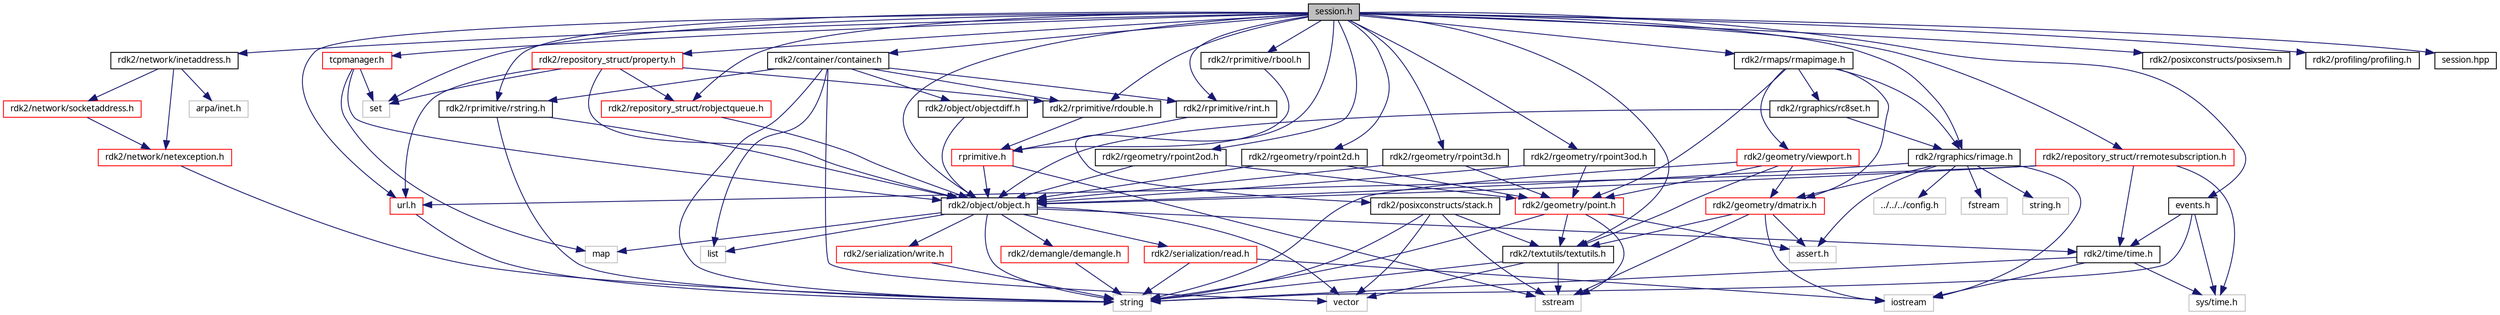 digraph G
{
  edge [fontname="FreeSans.ttf",fontsize=10,labelfontname="FreeSans.ttf",labelfontsize=10];
  node [fontname="FreeSans.ttf",fontsize=10,shape=record];
  Node1 [label="session.h",height=0.2,width=0.4,color="black", fillcolor="grey75", style="filled" fontcolor="black"];
  Node1 -> Node2 [color="midnightblue",fontsize=10,style="solid",fontname="FreeSans.ttf"];
  Node2 [label="set",height=0.2,width=0.4,color="grey75", fillcolor="white", style="filled"];
  Node1 -> Node3 [color="midnightblue",fontsize=10,style="solid",fontname="FreeSans.ttf"];
  Node3 [label="rdk2/object/object.h",height=0.2,width=0.4,color="black", fillcolor="white", style="filled",URL="$object_8h-source.html"];
  Node3 -> Node4 [color="midnightblue",fontsize=10,style="solid",fontname="FreeSans.ttf"];
  Node4 [label="list",height=0.2,width=0.4,color="grey75", fillcolor="white", style="filled"];
  Node3 -> Node5 [color="midnightblue",fontsize=10,style="solid",fontname="FreeSans.ttf"];
  Node5 [label="vector",height=0.2,width=0.4,color="grey75", fillcolor="white", style="filled"];
  Node3 -> Node6 [color="midnightblue",fontsize=10,style="solid",fontname="FreeSans.ttf"];
  Node6 [label="map",height=0.2,width=0.4,color="grey75", fillcolor="white", style="filled"];
  Node3 -> Node7 [color="midnightblue",fontsize=10,style="solid",fontname="FreeSans.ttf"];
  Node7 [label="string",height=0.2,width=0.4,color="grey75", fillcolor="white", style="filled"];
  Node3 -> Node8 [color="midnightblue",fontsize=10,style="solid",fontname="FreeSans.ttf"];
  Node8 [label="rdk2/demangle/demangle.h",height=0.2,width=0.4,color="red", fillcolor="white", style="filled",URL="$demangle_8h-source.html"];
  Node8 -> Node7 [color="midnightblue",fontsize=10,style="solid",fontname="FreeSans.ttf"];
  Node3 -> Node9 [color="midnightblue",fontsize=10,style="solid",fontname="FreeSans.ttf"];
  Node9 [label="rdk2/serialization/read.h",height=0.2,width=0.4,color="red", fillcolor="white", style="filled",URL="$read_8h-source.html"];
  Node9 -> Node7 [color="midnightblue",fontsize=10,style="solid",fontname="FreeSans.ttf"];
  Node9 -> Node10 [color="midnightblue",fontsize=10,style="solid",fontname="FreeSans.ttf"];
  Node10 [label="iostream",height=0.2,width=0.4,color="grey75", fillcolor="white", style="filled"];
  Node3 -> Node11 [color="midnightblue",fontsize=10,style="solid",fontname="FreeSans.ttf"];
  Node11 [label="rdk2/serialization/write.h",height=0.2,width=0.4,color="red", fillcolor="white", style="filled",URL="$write_8h-source.html"];
  Node11 -> Node7 [color="midnightblue",fontsize=10,style="solid",fontname="FreeSans.ttf"];
  Node3 -> Node12 [color="midnightblue",fontsize=10,style="solid",fontname="FreeSans.ttf"];
  Node12 [label="rdk2/time/time.h",height=0.2,width=0.4,color="black", fillcolor="white", style="filled",URL="$time_8h-source.html"];
  Node12 -> Node7 [color="midnightblue",fontsize=10,style="solid",fontname="FreeSans.ttf"];
  Node12 -> Node10 [color="midnightblue",fontsize=10,style="solid",fontname="FreeSans.ttf"];
  Node12 -> Node13 [color="midnightblue",fontsize=10,style="solid",fontname="FreeSans.ttf"];
  Node13 [label="sys/time.h",height=0.2,width=0.4,color="grey75", fillcolor="white", style="filled"];
  Node1 -> Node14 [color="midnightblue",fontsize=10,style="solid",fontname="FreeSans.ttf"];
  Node14 [label="rdk2/network/inetaddress.h",height=0.2,width=0.4,color="black", fillcolor="white", style="filled",URL="$inetaddress_8h-source.html"];
  Node14 -> Node15 [color="midnightblue",fontsize=10,style="solid",fontname="FreeSans.ttf"];
  Node15 [label="arpa/inet.h",height=0.2,width=0.4,color="grey75", fillcolor="white", style="filled"];
  Node14 -> Node16 [color="midnightblue",fontsize=10,style="solid",fontname="FreeSans.ttf"];
  Node16 [label="rdk2/network/socketaddress.h",height=0.2,width=0.4,color="red", fillcolor="white", style="filled",URL="$socketaddress_8h-source.html"];
  Node16 -> Node17 [color="midnightblue",fontsize=10,style="solid",fontname="FreeSans.ttf"];
  Node17 [label="rdk2/network/netexception.h",height=0.2,width=0.4,color="red", fillcolor="white", style="filled",URL="$netexception_8h-source.html"];
  Node17 -> Node7 [color="midnightblue",fontsize=10,style="solid",fontname="FreeSans.ttf"];
  Node14 -> Node17 [color="midnightblue",fontsize=10,style="solid",fontname="FreeSans.ttf"];
  Node1 -> Node18 [color="midnightblue",fontsize=10,style="solid",fontname="FreeSans.ttf"];
  Node18 [label="rdk2/posixconstructs/posixsem.h",height=0.2,width=0.4,color="black", fillcolor="white", style="filled",URL="$posixsem_8h-source.html"];
  Node1 -> Node19 [color="midnightblue",fontsize=10,style="solid",fontname="FreeSans.ttf"];
  Node19 [label="rdk2/profiling/profiling.h",height=0.2,width=0.4,color="black", fillcolor="white", style="filled",URL="$profiling_8h-source.html"];
  Node1 -> Node20 [color="midnightblue",fontsize=10,style="solid",fontname="FreeSans.ttf"];
  Node20 [label="rdk2/rprimitive/rint.h",height=0.2,width=0.4,color="black", fillcolor="white", style="filled",URL="$rint_8h-source.html"];
  Node20 -> Node21 [color="midnightblue",fontsize=10,style="solid",fontname="FreeSans.ttf"];
  Node21 [label="rprimitive.h",height=0.2,width=0.4,color="red", fillcolor="white", style="filled",URL="$rprimitive_8h-source.html"];
  Node21 -> Node22 [color="midnightblue",fontsize=10,style="solid",fontname="FreeSans.ttf"];
  Node22 [label="sstream",height=0.2,width=0.4,color="grey75", fillcolor="white", style="filled"];
  Node21 -> Node3 [color="midnightblue",fontsize=10,style="solid",fontname="FreeSans.ttf"];
  Node1 -> Node23 [color="midnightblue",fontsize=10,style="solid",fontname="FreeSans.ttf"];
  Node23 [label="rdk2/rprimitive/rstring.h",height=0.2,width=0.4,color="black", fillcolor="white", style="filled",URL="$rstring_8h-source.html"];
  Node23 -> Node3 [color="midnightblue",fontsize=10,style="solid",fontname="FreeSans.ttf"];
  Node23 -> Node7 [color="midnightblue",fontsize=10,style="solid",fontname="FreeSans.ttf"];
  Node1 -> Node24 [color="midnightblue",fontsize=10,style="solid",fontname="FreeSans.ttf"];
  Node24 [label="rdk2/rprimitive/rdouble.h",height=0.2,width=0.4,color="black", fillcolor="white", style="filled",URL="$rdouble_8h-source.html"];
  Node24 -> Node21 [color="midnightblue",fontsize=10,style="solid",fontname="FreeSans.ttf"];
  Node1 -> Node25 [color="midnightblue",fontsize=10,style="solid",fontname="FreeSans.ttf"];
  Node25 [label="rdk2/rprimitive/rbool.h",height=0.2,width=0.4,color="black", fillcolor="white", style="filled",URL="$rbool_8h-source.html"];
  Node25 -> Node21 [color="midnightblue",fontsize=10,style="solid",fontname="FreeSans.ttf"];
  Node1 -> Node26 [color="midnightblue",fontsize=10,style="solid",fontname="FreeSans.ttf"];
  Node26 [label="rdk2/container/container.h",height=0.2,width=0.4,color="black", fillcolor="white", style="filled",URL="$container_8h-source.html"];
  Node26 -> Node5 [color="midnightblue",fontsize=10,style="solid",fontname="FreeSans.ttf"];
  Node26 -> Node4 [color="midnightblue",fontsize=10,style="solid",fontname="FreeSans.ttf"];
  Node26 -> Node7 [color="midnightblue",fontsize=10,style="solid",fontname="FreeSans.ttf"];
  Node26 -> Node20 [color="midnightblue",fontsize=10,style="solid",fontname="FreeSans.ttf"];
  Node26 -> Node24 [color="midnightblue",fontsize=10,style="solid",fontname="FreeSans.ttf"];
  Node26 -> Node23 [color="midnightblue",fontsize=10,style="solid",fontname="FreeSans.ttf"];
  Node26 -> Node27 [color="midnightblue",fontsize=10,style="solid",fontname="FreeSans.ttf"];
  Node27 [label="rdk2/object/objectdiff.h",height=0.2,width=0.4,color="black", fillcolor="white", style="filled",URL="$objectdiff_8h-source.html"];
  Node27 -> Node3 [color="midnightblue",fontsize=10,style="solid",fontname="FreeSans.ttf"];
  Node1 -> Node28 [color="midnightblue",fontsize=10,style="solid",fontname="FreeSans.ttf"];
  Node28 [label="rdk2/rgeometry/rpoint2od.h",height=0.2,width=0.4,color="black", fillcolor="white", style="filled",URL="$rpoint2od_8h-source.html"];
  Node28 -> Node3 [color="midnightblue",fontsize=10,style="solid",fontname="FreeSans.ttf"];
  Node28 -> Node29 [color="midnightblue",fontsize=10,style="solid",fontname="FreeSans.ttf"];
  Node29 [label="rdk2/geometry/point.h",height=0.2,width=0.4,color="red", fillcolor="white", style="filled",URL="$point_8h-source.html"];
  Node29 -> Node7 [color="midnightblue",fontsize=10,style="solid",fontname="FreeSans.ttf"];
  Node29 -> Node22 [color="midnightblue",fontsize=10,style="solid",fontname="FreeSans.ttf"];
  Node29 -> Node30 [color="midnightblue",fontsize=10,style="solid",fontname="FreeSans.ttf"];
  Node30 [label="assert.h",height=0.2,width=0.4,color="grey75", fillcolor="white", style="filled"];
  Node29 -> Node31 [color="midnightblue",fontsize=10,style="solid",fontname="FreeSans.ttf"];
  Node31 [label="rdk2/textutils/textutils.h",height=0.2,width=0.4,color="black", fillcolor="white", style="filled",URL="$textutils_8h-source.html",tooltip="AC: sicuro sicuro di includere tutto nel namespace RDK2? Se sono dichiarazioni globali..."];
  Node31 -> Node5 [color="midnightblue",fontsize=10,style="solid",fontname="FreeSans.ttf"];
  Node31 -> Node7 [color="midnightblue",fontsize=10,style="solid",fontname="FreeSans.ttf"];
  Node31 -> Node22 [color="midnightblue",fontsize=10,style="solid",fontname="FreeSans.ttf"];
  Node1 -> Node32 [color="midnightblue",fontsize=10,style="solid",fontname="FreeSans.ttf"];
  Node32 [label="rdk2/rgeometry/rpoint2d.h",height=0.2,width=0.4,color="black", fillcolor="white", style="filled",URL="$rpoint2d_8h-source.html"];
  Node32 -> Node3 [color="midnightblue",fontsize=10,style="solid",fontname="FreeSans.ttf"];
  Node32 -> Node29 [color="midnightblue",fontsize=10,style="solid",fontname="FreeSans.ttf"];
  Node1 -> Node33 [color="midnightblue",fontsize=10,style="solid",fontname="FreeSans.ttf"];
  Node33 [label="rdk2/rgeometry/rpoint3d.h",height=0.2,width=0.4,color="black", fillcolor="white", style="filled",URL="$rpoint3d_8h-source.html"];
  Node33 -> Node3 [color="midnightblue",fontsize=10,style="solid",fontname="FreeSans.ttf"];
  Node33 -> Node29 [color="midnightblue",fontsize=10,style="solid",fontname="FreeSans.ttf"];
  Node1 -> Node34 [color="midnightblue",fontsize=10,style="solid",fontname="FreeSans.ttf"];
  Node34 [label="rdk2/rgeometry/rpoint3od.h",height=0.2,width=0.4,color="black", fillcolor="white", style="filled",URL="$rpoint3od_8h-source.html"];
  Node34 -> Node3 [color="midnightblue",fontsize=10,style="solid",fontname="FreeSans.ttf"];
  Node34 -> Node29 [color="midnightblue",fontsize=10,style="solid",fontname="FreeSans.ttf"];
  Node1 -> Node35 [color="midnightblue",fontsize=10,style="solid",fontname="FreeSans.ttf"];
  Node35 [label="rdk2/rgraphics/rimage.h",height=0.2,width=0.4,color="black", fillcolor="white", style="filled",URL="$rimage_8h-source.html"];
  Node35 -> Node30 [color="midnightblue",fontsize=10,style="solid",fontname="FreeSans.ttf"];
  Node35 -> Node10 [color="midnightblue",fontsize=10,style="solid",fontname="FreeSans.ttf"];
  Node35 -> Node36 [color="midnightblue",fontsize=10,style="solid",fontname="FreeSans.ttf"];
  Node36 [label="fstream",height=0.2,width=0.4,color="grey75", fillcolor="white", style="filled"];
  Node35 -> Node37 [color="midnightblue",fontsize=10,style="solid",fontname="FreeSans.ttf"];
  Node37 [label="string.h",height=0.2,width=0.4,color="grey75", fillcolor="white", style="filled"];
  Node35 -> Node38 [color="midnightblue",fontsize=10,style="solid",fontname="FreeSans.ttf"];
  Node38 [label="rdk2/geometry/dmatrix.h",height=0.2,width=0.4,color="red", fillcolor="white", style="filled",URL="$dmatrix_8h-source.html"];
  Node38 -> Node30 [color="midnightblue",fontsize=10,style="solid",fontname="FreeSans.ttf"];
  Node38 -> Node10 [color="midnightblue",fontsize=10,style="solid",fontname="FreeSans.ttf"];
  Node38 -> Node22 [color="midnightblue",fontsize=10,style="solid",fontname="FreeSans.ttf"];
  Node38 -> Node31 [color="midnightblue",fontsize=10,style="solid",fontname="FreeSans.ttf"];
  Node35 -> Node3 [color="midnightblue",fontsize=10,style="solid",fontname="FreeSans.ttf"];
  Node35 -> Node39 [color="midnightblue",fontsize=10,style="solid",fontname="FreeSans.ttf"];
  Node39 [label="../../../config.h",height=0.2,width=0.4,color="grey75", fillcolor="white", style="filled"];
  Node1 -> Node40 [color="midnightblue",fontsize=10,style="solid",fontname="FreeSans.ttf"];
  Node40 [label="rdk2/rmaps/rmapimage.h",height=0.2,width=0.4,color="black", fillcolor="white", style="filled",URL="$rmapimage_8h-source.html"];
  Node40 -> Node35 [color="midnightblue",fontsize=10,style="solid",fontname="FreeSans.ttf"];
  Node40 -> Node29 [color="midnightblue",fontsize=10,style="solid",fontname="FreeSans.ttf"];
  Node40 -> Node38 [color="midnightblue",fontsize=10,style="solid",fontname="FreeSans.ttf"];
  Node40 -> Node41 [color="midnightblue",fontsize=10,style="solid",fontname="FreeSans.ttf"];
  Node41 [label="rdk2/geometry/viewport.h",height=0.2,width=0.4,color="red", fillcolor="white", style="filled",URL="$viewport_8h-source.html"];
  Node41 -> Node7 [color="midnightblue",fontsize=10,style="solid",fontname="FreeSans.ttf"];
  Node41 -> Node31 [color="midnightblue",fontsize=10,style="solid",fontname="FreeSans.ttf"];
  Node41 -> Node38 [color="midnightblue",fontsize=10,style="solid",fontname="FreeSans.ttf"];
  Node41 -> Node29 [color="midnightblue",fontsize=10,style="solid",fontname="FreeSans.ttf"];
  Node40 -> Node42 [color="midnightblue",fontsize=10,style="solid",fontname="FreeSans.ttf"];
  Node42 [label="rdk2/rgraphics/rc8set.h",height=0.2,width=0.4,color="black", fillcolor="white", style="filled",URL="$rc8set_8h-source.html"];
  Node42 -> Node3 [color="midnightblue",fontsize=10,style="solid",fontname="FreeSans.ttf"];
  Node42 -> Node35 [color="midnightblue",fontsize=10,style="solid",fontname="FreeSans.ttf"];
  Node1 -> Node43 [color="midnightblue",fontsize=10,style="solid",fontname="FreeSans.ttf"];
  Node43 [label="rdk2/posixconstructs/stack.h",height=0.2,width=0.4,color="black", fillcolor="white", style="filled",URL="$stack_8h-source.html"];
  Node43 -> Node5 [color="midnightblue",fontsize=10,style="solid",fontname="FreeSans.ttf"];
  Node43 -> Node7 [color="midnightblue",fontsize=10,style="solid",fontname="FreeSans.ttf"];
  Node43 -> Node31 [color="midnightblue",fontsize=10,style="solid",fontname="FreeSans.ttf"];
  Node43 -> Node22 [color="midnightblue",fontsize=10,style="solid",fontname="FreeSans.ttf"];
  Node1 -> Node31 [color="midnightblue",fontsize=10,style="solid",fontname="FreeSans.ttf"];
  Node1 -> Node44 [color="midnightblue",fontsize=10,style="solid",fontname="FreeSans.ttf"];
  Node44 [label="rdk2/repository_struct/rremotesubscription.h",height=0.2,width=0.4,color="red", fillcolor="white", style="filled",URL="$rremotesubscription_8h-source.html"];
  Node44 -> Node13 [color="midnightblue",fontsize=10,style="solid",fontname="FreeSans.ttf"];
  Node44 -> Node3 [color="midnightblue",fontsize=10,style="solid",fontname="FreeSans.ttf"];
  Node44 -> Node12 [color="midnightblue",fontsize=10,style="solid",fontname="FreeSans.ttf"];
  Node44 -> Node45 [color="midnightblue",fontsize=10,style="solid",fontname="FreeSans.ttf"];
  Node45 [label="url.h",height=0.2,width=0.4,color="red", fillcolor="white", style="filled",URL="$url_8h-source.html"];
  Node45 -> Node7 [color="midnightblue",fontsize=10,style="solid",fontname="FreeSans.ttf"];
  Node1 -> Node45 [color="midnightblue",fontsize=10,style="solid",fontname="FreeSans.ttf"];
  Node1 -> Node46 [color="midnightblue",fontsize=10,style="solid",fontname="FreeSans.ttf"];
  Node46 [label="rdk2/repository_struct/property.h",height=0.2,width=0.4,color="red", fillcolor="white", style="filled",URL="$property_8h-source.html"];
  Node46 -> Node2 [color="midnightblue",fontsize=10,style="solid",fontname="FreeSans.ttf"];
  Node46 -> Node3 [color="midnightblue",fontsize=10,style="solid",fontname="FreeSans.ttf"];
  Node46 -> Node24 [color="midnightblue",fontsize=10,style="solid",fontname="FreeSans.ttf"];
  Node46 -> Node47 [color="midnightblue",fontsize=10,style="solid",fontname="FreeSans.ttf"];
  Node47 [label="rdk2/repository_struct/robjectqueue.h",height=0.2,width=0.4,color="red", fillcolor="white", style="filled",URL="$robjectqueue_8h-source.html"];
  Node47 -> Node3 [color="midnightblue",fontsize=10,style="solid",fontname="FreeSans.ttf"];
  Node46 -> Node45 [color="midnightblue",fontsize=10,style="solid",fontname="FreeSans.ttf"];
  Node1 -> Node47 [color="midnightblue",fontsize=10,style="solid",fontname="FreeSans.ttf"];
  Node1 -> Node48 [color="midnightblue",fontsize=10,style="solid",fontname="FreeSans.ttf"];
  Node48 [label="events.h",height=0.2,width=0.4,color="black", fillcolor="white", style="filled",URL="$events_8h-source.html"];
  Node48 -> Node7 [color="midnightblue",fontsize=10,style="solid",fontname="FreeSans.ttf"];
  Node48 -> Node13 [color="midnightblue",fontsize=10,style="solid",fontname="FreeSans.ttf"];
  Node48 -> Node12 [color="midnightblue",fontsize=10,style="solid",fontname="FreeSans.ttf"];
  Node1 -> Node49 [color="midnightblue",fontsize=10,style="solid",fontname="FreeSans.ttf"];
  Node49 [label="tcpmanager.h",height=0.2,width=0.4,color="red", fillcolor="white", style="filled",URL="$tcpmanager_8h-source.html"];
  Node49 -> Node6 [color="midnightblue",fontsize=10,style="solid",fontname="FreeSans.ttf"];
  Node49 -> Node2 [color="midnightblue",fontsize=10,style="solid",fontname="FreeSans.ttf"];
  Node49 -> Node3 [color="midnightblue",fontsize=10,style="solid",fontname="FreeSans.ttf"];
  Node1 -> Node50 [color="midnightblue",fontsize=10,style="solid",fontname="FreeSans.ttf"];
  Node50 [label="session.hpp",height=0.2,width=0.4,color="black", fillcolor="white", style="filled",URL="$session_8hpp-source.html"];
}
